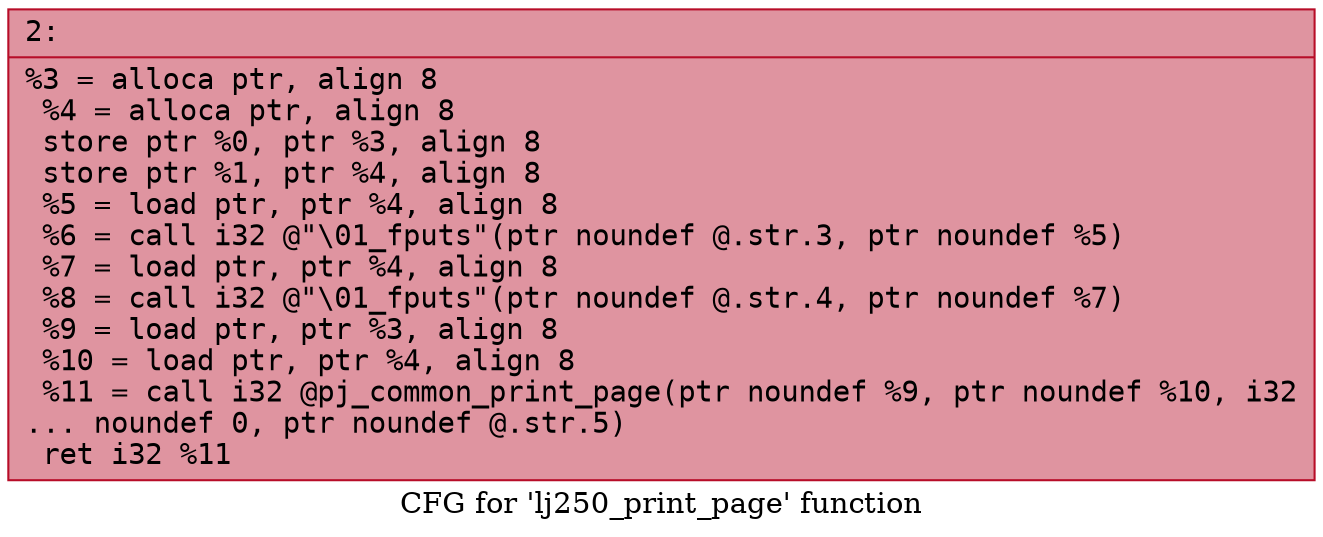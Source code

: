 digraph "CFG for 'lj250_print_page' function" {
	label="CFG for 'lj250_print_page' function";

	Node0x600001a72120 [shape=record,color="#b70d28ff", style=filled, fillcolor="#b70d2870" fontname="Courier",label="{2:\l|  %3 = alloca ptr, align 8\l  %4 = alloca ptr, align 8\l  store ptr %0, ptr %3, align 8\l  store ptr %1, ptr %4, align 8\l  %5 = load ptr, ptr %4, align 8\l  %6 = call i32 @\"\\01_fputs\"(ptr noundef @.str.3, ptr noundef %5)\l  %7 = load ptr, ptr %4, align 8\l  %8 = call i32 @\"\\01_fputs\"(ptr noundef @.str.4, ptr noundef %7)\l  %9 = load ptr, ptr %3, align 8\l  %10 = load ptr, ptr %4, align 8\l  %11 = call i32 @pj_common_print_page(ptr noundef %9, ptr noundef %10, i32\l... noundef 0, ptr noundef @.str.5)\l  ret i32 %11\l}"];
}
